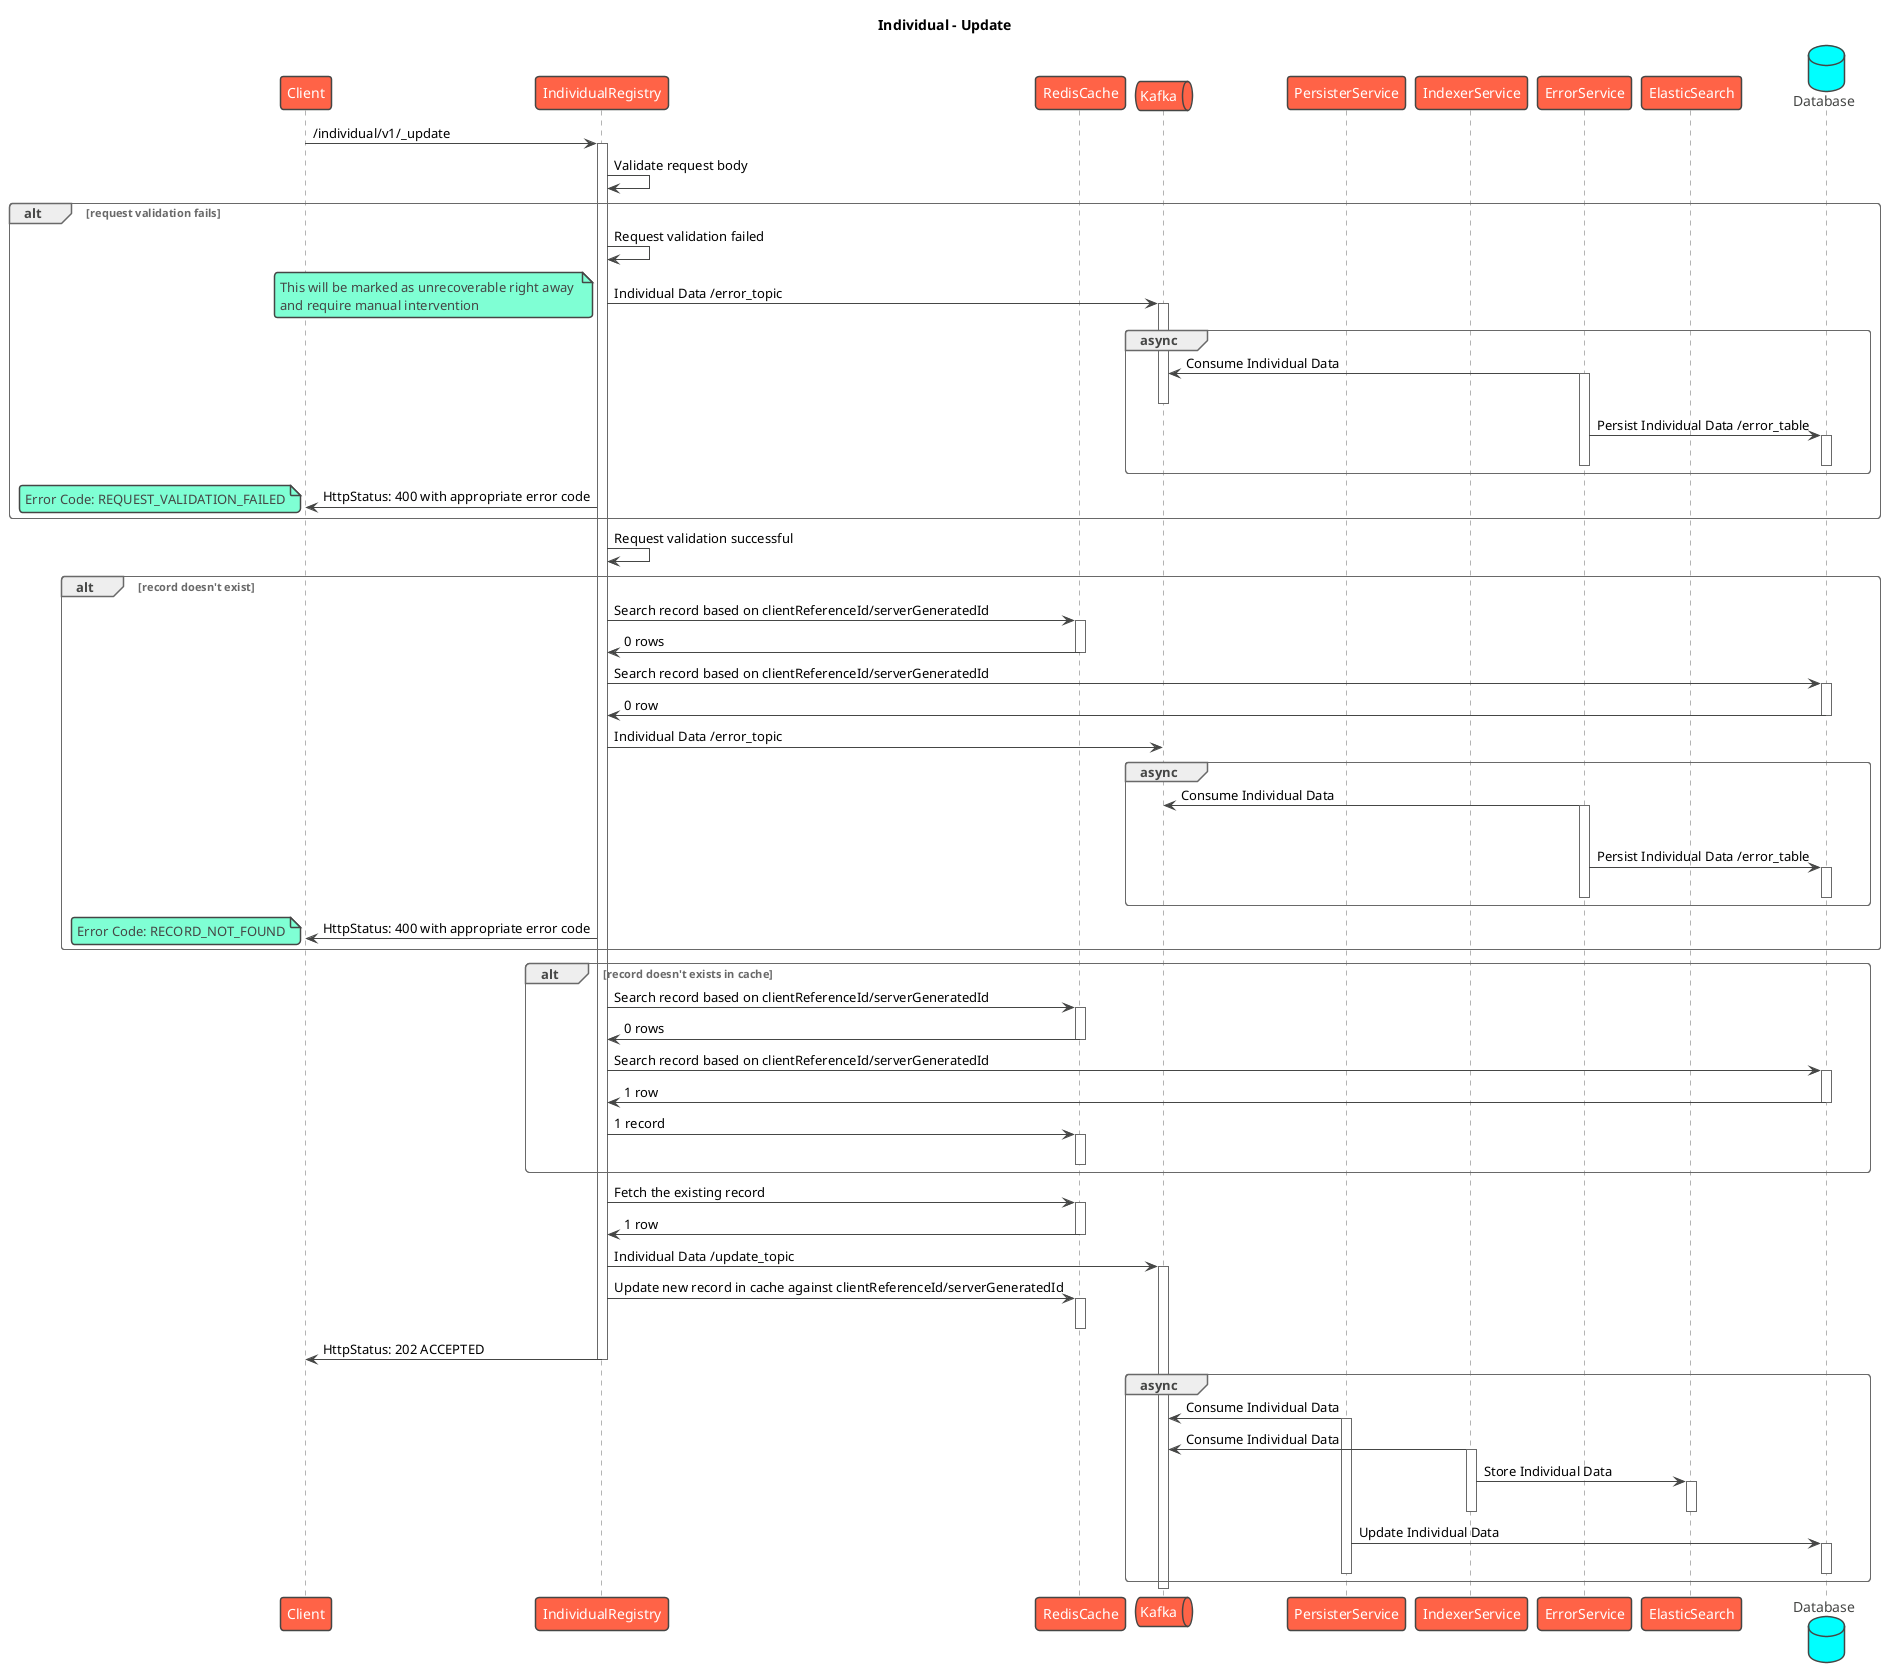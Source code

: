 @startuml
title Individual - Update
!theme vibrant
participant Client as c
participant IndividualRegistry as s
participant RedisCache as rc
queue Kafka as k
participant PersisterService as prs
participant IndexerService as idx
participant ErrorService as es
participant ElasticSearch as el
database Database as db
c -> s : /individual/v1/_update
activate s
s -> s: Validate request body
alt request validation fails
    s -> s: Request validation failed
    s -> k: Individual Data /error_topic
    note left
        This will be marked as unrecoverable right away 
        and require manual intervention
    end note
    activate k
    group async
        es -> k: Consume Individual Data
        activate es
        deactivate k
        es -> db: Persist Individual Data /error_table
        activate db
        deactivate db
        deactivate es
    end
    s -> c: HttpStatus: 400 with appropriate error code
    note left
      Error Code: REQUEST_VALIDATION_FAILED
    end note
end
s -> s: Request validation successful
alt record doesn't exist
    s -> rc: Search record based on clientReferenceId/serverGeneratedId
    activate rc
    rc -> s: 0 rows
    deactivate rc
    s -> db: Search record based on clientReferenceId/serverGeneratedId
    activate db
    db -> s: 0 row
    deactivate db
    s -> k: Individual Data /error_topic
    group async
        es -> k: Consume Individual Data
        activate es
        deactivate k
        es -> db: Persist Individual Data /error_table
        activate db
        deactivate db
        deactivate es
    end
    s -> c: HttpStatus: 400 with appropriate error code
    note left
      Error Code: RECORD_NOT_FOUND
    end note
end
alt record doesn't exists in cache
    s -> rc: Search record based on clientReferenceId/serverGeneratedId
    activate rc
    rc -> s: 0 rows
    deactivate rc
    s -> db: Search record based on clientReferenceId/serverGeneratedId
    activate db
    db -> s: 1 row
    deactivate db
    s -> rc: 1 record
    activate rc
    deactivate rc
end
s -> rc: Fetch the existing record
activate rc
rc -> s: 1 row
deactivate rc
'ir -> ir: Check if the new record is not equal to existing record
'alt new record equals existing record
'    ir -> ir: New record equals existing record
'    ir -> c: HttpStatus: 202 ACCEPTED with appropriate response code
'end
s -> k: Individual Data /update_topic
activate k
s -> rc: Update new record in cache against clientReferenceId/serverGeneratedId
activate rc
deactivate rc
s -> c: HttpStatus: 202 ACCEPTED
deactivate s
group async
    prs -> k: Consume Individual Data
    activate prs
    idx -> k: Consume Individual Data
    activate idx
    idx -> el: Store Individual Data
    activate el
    deactivate el
    deactivate idx
    prs -> db: Update Individual Data
    activate db
    deactivate db
    deactivate prs
end
deactivate k
@enduml